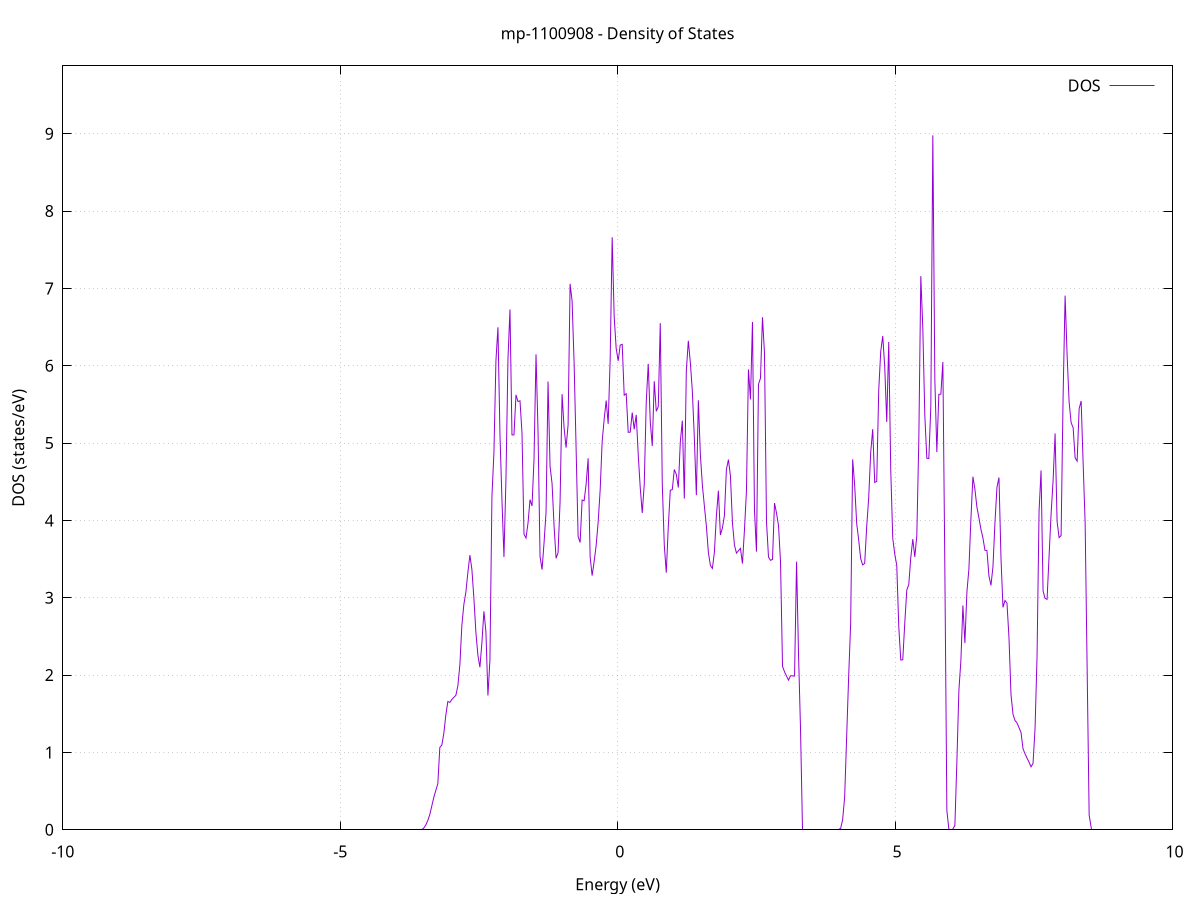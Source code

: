set title 'mp-1100908 - Density of States'
set xlabel 'Energy (eV)'
set ylabel 'DOS (states/eV)'
set grid
set xrange [-10:10]
set yrange [0:9.878]
set xzeroaxis lt -1
set terminal png size 800,600
set output 'mp-1100908_dos_gnuplot.png'
plot '-' using 1:2 with lines title 'DOS'
-39.866200 0.000000
-39.830100 0.000000
-39.793900 0.000000
-39.757800 0.000000
-39.721700 0.000000
-39.685600 0.000000
-39.649500 0.000000
-39.613300 0.000000
-39.577200 0.000000
-39.541100 0.000000
-39.505000 0.000000
-39.468900 0.000000
-39.432700 0.000000
-39.396600 0.000000
-39.360500 0.000000
-39.324400 0.000000
-39.288300 0.000000
-39.252100 0.000000
-39.216000 0.000000
-39.179900 0.000000
-39.143800 0.000000
-39.107700 0.000000
-39.071500 0.000000
-39.035400 0.000000
-38.999300 0.000000
-38.963200 0.000000
-38.927100 0.000000
-38.890900 0.000000
-38.854800 0.000000
-38.818700 0.000000
-38.782600 0.000000
-38.746500 0.000000
-38.710300 0.000000
-38.674200 0.000000
-38.638100 0.000000
-38.602000 0.000000
-38.565900 0.000000
-38.529800 0.000000
-38.493600 0.000000
-38.457500 0.000000
-38.421400 0.000000
-38.385300 0.000000
-38.349200 0.000000
-38.313000 0.000000
-38.276900 0.000000
-38.240800 0.000000
-38.204700 0.000000
-38.168600 0.000000
-38.132400 0.000000
-38.096300 0.000000
-38.060200 0.000000
-38.024100 0.000000
-37.988000 0.000000
-37.951800 0.000000
-37.915700 0.000000
-37.879600 0.000000
-37.843500 0.000000
-37.807400 0.000000
-37.771200 0.000000
-37.735100 0.000000
-37.699000 0.000000
-37.662900 0.000000
-37.626800 0.000000
-37.590600 0.000000
-37.554500 0.000000
-37.518400 0.000000
-37.482300 0.000000
-37.446200 0.000000
-37.410000 0.000000
-37.373900 0.000000
-37.337800 0.000000
-37.301700 0.000000
-37.265600 0.000000
-37.229400 0.000000
-37.193300 0.000000
-37.157200 0.000000
-37.121100 0.000000
-37.085000 0.000000
-37.048800 0.000000
-37.012700 0.000000
-36.976600 0.000000
-36.940500 0.000000
-36.904400 0.000000
-36.868200 0.000000
-36.832100 0.000000
-36.796000 0.000000
-36.759900 0.000000
-36.723800 0.000000
-36.687700 0.000000
-36.651500 0.000000
-36.615400 0.000000
-36.579300 244.503200
-36.543200 0.000000
-36.507100 0.000000
-36.470900 0.000000
-36.434800 0.000000
-36.398700 0.000000
-36.362600 20.630500
-36.326500 0.000000
-36.290300 0.000000
-36.254200 7.839400
-36.218100 7.839700
-36.182000 0.000000
-36.145900 24.800200
-36.109700 54.561100
-36.073600 40.690400
-36.037500 0.000000
-36.001400 0.000000
-35.965300 0.000000
-35.929100 0.000000
-35.893000 0.000000
-35.856900 0.000000
-35.820800 0.000000
-35.784700 0.000000
-35.748500 0.000000
-35.712400 0.000000
-35.676300 0.000000
-35.640200 0.000000
-35.604100 0.000000
-35.567900 0.000000
-35.531800 0.000000
-35.495700 0.000000
-35.459600 0.000000
-35.423500 0.000000
-35.387300 0.000000
-35.351200 0.000000
-35.315100 0.000000
-35.279000 0.000000
-35.242900 0.000000
-35.206700 0.000000
-35.170600 0.000000
-35.134500 0.000000
-35.098400 0.000000
-35.062300 0.000000
-35.026200 0.000000
-34.990000 0.000000
-34.953900 0.000000
-34.917800 0.000000
-34.881700 0.000000
-34.845600 0.000000
-34.809400 0.000000
-34.773300 0.000000
-34.737200 0.000000
-34.701100 0.000000
-34.665000 0.000000
-34.628800 0.000000
-34.592700 0.000000
-34.556600 0.000000
-34.520500 0.000000
-34.484400 0.000000
-34.448200 0.000000
-34.412100 0.000000
-34.376000 0.000000
-34.339900 0.000000
-34.303800 0.000000
-34.267600 0.000000
-34.231500 0.000000
-34.195400 0.000000
-34.159300 0.000000
-34.123200 0.000000
-34.087000 0.000000
-34.050900 0.000000
-34.014800 0.000000
-33.978700 0.000000
-33.942600 0.000000
-33.906400 0.000000
-33.870300 0.000000
-33.834200 0.000000
-33.798100 0.000000
-33.762000 0.000000
-33.725800 0.000000
-33.689700 0.000000
-33.653600 0.000000
-33.617500 0.000000
-33.581400 0.000000
-33.545200 0.000000
-33.509100 0.000000
-33.473000 0.000000
-33.436900 0.000000
-33.400800 0.000000
-33.364700 0.000000
-33.328500 0.000000
-33.292400 0.000000
-33.256300 0.000000
-33.220200 0.000000
-33.184100 0.000000
-33.147900 0.000000
-33.111800 0.000000
-33.075700 0.000000
-33.039600 0.000000
-33.003500 0.000000
-32.967300 0.000000
-32.931200 0.000000
-32.895100 0.000000
-32.859000 0.000000
-32.822900 0.000000
-32.786700 0.000000
-32.750600 0.000000
-32.714500 0.000000
-32.678400 0.000000
-32.642300 0.000000
-32.606100 0.000000
-32.570000 0.000000
-32.533900 0.000000
-32.497800 0.000000
-32.461700 0.000000
-32.425500 0.000000
-32.389400 0.000000
-32.353300 0.000000
-32.317200 0.000000
-32.281100 0.000000
-32.244900 0.000000
-32.208800 0.000000
-32.172700 0.000000
-32.136600 0.000000
-32.100500 0.000000
-32.064300 0.000000
-32.028200 0.000000
-31.992100 0.000000
-31.956000 0.000000
-31.919900 0.000000
-31.883700 0.000000
-31.847600 0.000000
-31.811500 0.000000
-31.775400 0.000000
-31.739300 0.000000
-31.703200 0.000000
-31.667000 0.000000
-31.630900 0.000000
-31.594800 0.000000
-31.558700 0.000000
-31.522600 0.000000
-31.486400 0.000000
-31.450300 0.000000
-31.414200 0.000000
-31.378100 0.000000
-31.342000 0.000000
-31.305800 0.000000
-31.269700 0.000000
-31.233600 0.000000
-31.197500 0.000000
-31.161400 0.000000
-31.125200 0.000000
-31.089100 0.000000
-31.053000 0.000000
-31.016900 0.000000
-30.980800 0.000000
-30.944600 0.000000
-30.908500 0.000000
-30.872400 0.000000
-30.836300 0.000000
-30.800200 0.000000
-30.764000 0.000000
-30.727900 0.000000
-30.691800 0.000000
-30.655700 0.000000
-30.619600 0.000000
-30.583400 0.000000
-30.547300 0.000000
-30.511200 0.000000
-30.475100 0.000000
-30.439000 0.000000
-30.402800 0.000000
-30.366700 0.000000
-30.330600 0.000000
-30.294500 0.000000
-30.258400 0.000000
-30.222200 0.000000
-30.186100 0.000000
-30.150000 0.000000
-30.113900 0.000000
-30.077800 0.000000
-30.041700 0.000000
-30.005500 0.000000
-29.969400 0.000000
-29.933300 0.000000
-29.897200 0.000000
-29.861100 0.000000
-29.824900 0.000000
-29.788800 0.000000
-29.752700 0.000000
-29.716600 0.000000
-29.680500 0.000000
-29.644300 0.000000
-29.608200 0.000000
-29.572100 0.000000
-29.536000 0.000000
-29.499900 0.000000
-29.463700 0.000000
-29.427600 0.000000
-29.391500 0.000000
-29.355400 0.000000
-29.319300 0.000000
-29.283100 0.000000
-29.247000 0.000000
-29.210900 0.000000
-29.174800 0.000000
-29.138700 0.000000
-29.102500 0.000000
-29.066400 0.000000
-29.030300 0.000000
-28.994200 0.000000
-28.958100 0.000000
-28.921900 0.000000
-28.885800 0.000000
-28.849700 0.000000
-28.813600 0.000000
-28.777500 0.000000
-28.741300 0.000000
-28.705200 0.000000
-28.669100 0.000000
-28.633000 0.000000
-28.596900 0.000000
-28.560700 0.000000
-28.524600 0.000000
-28.488500 0.000000
-28.452400 0.000000
-28.416300 0.000000
-28.380200 0.000000
-28.344000 0.000000
-28.307900 0.000000
-28.271800 0.000000
-28.235700 0.000000
-28.199600 0.000000
-28.163400 0.000000
-28.127300 0.000000
-28.091200 0.000000
-28.055100 0.000000
-28.019000 0.000000
-27.982800 0.000000
-27.946700 0.000000
-27.910600 0.000000
-27.874500 0.000000
-27.838400 0.000000
-27.802200 0.000000
-27.766100 0.000000
-27.730000 0.000000
-27.693900 0.000000
-27.657800 0.000000
-27.621600 0.000000
-27.585500 0.000000
-27.549400 0.000000
-27.513300 0.000000
-27.477200 0.000000
-27.441000 0.000000
-27.404900 0.000000
-27.368800 0.000000
-27.332700 0.000000
-27.296600 0.000000
-27.260400 0.000000
-27.224300 0.000000
-27.188200 0.000000
-27.152100 0.000000
-27.116000 0.000000
-27.079800 0.000000
-27.043700 0.000000
-27.007600 0.000000
-26.971500 0.000000
-26.935400 0.000000
-26.899200 0.000000
-26.863100 0.000000
-26.827000 0.000000
-26.790900 0.000000
-26.754800 0.000000
-26.718700 0.000000
-26.682500 0.000000
-26.646400 0.000000
-26.610300 0.000000
-26.574200 0.000000
-26.538100 0.000000
-26.501900 0.000000
-26.465800 0.000000
-26.429700 0.000000
-26.393600 0.000000
-26.357500 0.000000
-26.321300 0.000000
-26.285200 0.000000
-26.249100 0.000000
-26.213000 0.000000
-26.176900 0.000000
-26.140700 0.000000
-26.104600 0.000000
-26.068500 0.000000
-26.032400 0.000000
-25.996300 0.000000
-25.960100 0.000000
-25.924000 0.000000
-25.887900 0.000000
-25.851800 0.000000
-25.815700 0.000000
-25.779500 0.000000
-25.743400 0.000000
-25.707300 0.000000
-25.671200 0.000000
-25.635100 0.000000
-25.598900 0.000000
-25.562800 0.000000
-25.526700 0.000000
-25.490600 0.000000
-25.454500 0.000000
-25.418300 0.000000
-25.382200 0.000000
-25.346100 0.000000
-25.310000 0.000000
-25.273900 0.000000
-25.237700 0.000000
-25.201600 0.000000
-25.165500 0.000000
-25.129400 0.000000
-25.093300 0.000000
-25.057200 0.000000
-25.021000 0.000000
-24.984900 0.000000
-24.948800 0.000000
-24.912700 0.000000
-24.876600 0.000000
-24.840400 0.000000
-24.804300 0.000000
-24.768200 0.000000
-24.732100 0.000000
-24.696000 0.000000
-24.659800 0.000000
-24.623700 0.000000
-24.587600 0.000000
-24.551500 0.000000
-24.515400 0.000000
-24.479200 0.000000
-24.443100 0.000000
-24.407000 0.000000
-24.370900 0.000000
-24.334800 0.000000
-24.298600 0.000000
-24.262500 0.000000
-24.226400 0.000000
-24.190300 0.000000
-24.154200 0.000000
-24.118000 0.000000
-24.081900 0.000000
-24.045800 0.000000
-24.009700 0.000000
-23.973600 0.000000
-23.937400 0.000000
-23.901300 0.000000
-23.865200 0.000000
-23.829100 0.000000
-23.793000 0.000000
-23.756800 0.000000
-23.720700 0.000000
-23.684600 0.000000
-23.648500 0.000000
-23.612400 0.000000
-23.576200 0.000000
-23.540100 0.000000
-23.504000 0.000000
-23.467900 0.000000
-23.431800 0.000000
-23.395700 0.000000
-23.359500 0.000000
-23.323400 0.000000
-23.287300 0.000000
-23.251200 0.000000
-23.215100 0.000000
-23.178900 0.000000
-23.142800 0.000000
-23.106700 0.000000
-23.070600 0.000000
-23.034500 0.000000
-22.998300 0.000000
-22.962200 0.000000
-22.926100 0.000000
-22.890000 0.000000
-22.853900 0.000000
-22.817700 0.000000
-22.781600 0.000000
-22.745500 0.000000
-22.709400 0.000000
-22.673300 0.000000
-22.637100 0.000000
-22.601000 0.000000
-22.564900 0.000000
-22.528800 0.000000
-22.492700 0.000000
-22.456500 0.000000
-22.420400 0.000000
-22.384300 0.000000
-22.348200 0.000000
-22.312100 0.000000
-22.275900 0.000000
-22.239800 0.000000
-22.203700 0.000000
-22.167600 0.000000
-22.131500 0.000000
-22.095300 0.000000
-22.059200 0.000000
-22.023100 0.000000
-21.987000 0.000000
-21.950900 0.000000
-21.914700 0.000000
-21.878600 0.000000
-21.842500 0.000000
-21.806400 0.000000
-21.770300 0.000000
-21.734200 0.000000
-21.698000 0.000000
-21.661900 0.000000
-21.625800 0.000000
-21.589700 0.000000
-21.553600 0.000000
-21.517400 0.000000
-21.481300 0.000000
-21.445200 0.000000
-21.409100 0.000000
-21.373000 0.000000
-21.336800 0.000000
-21.300700 0.000000
-21.264600 0.000000
-21.228500 0.000000
-21.192400 0.000000
-21.156200 0.000000
-21.120100 0.000000
-21.084000 0.000000
-21.047900 0.000000
-21.011800 0.000000
-20.975600 0.000000
-20.939500 0.000000
-20.903400 0.000000
-20.867300 0.000000
-20.831200 0.000000
-20.795000 0.000000
-20.758900 0.000000
-20.722800 0.000000
-20.686700 0.000000
-20.650600 0.000000
-20.614400 0.000000
-20.578300 0.000000
-20.542200 0.000000
-20.506100 0.000000
-20.470000 0.000000
-20.433800 0.000000
-20.397700 0.000000
-20.361600 0.000000
-20.325500 0.000000
-20.289400 0.000000
-20.253200 0.000000
-20.217100 0.000000
-20.181000 0.000000
-20.144900 0.000000
-20.108800 0.000000
-20.072600 0.000000
-20.036500 0.000000
-20.000400 0.000000
-19.964300 0.000000
-19.928200 0.000000
-19.892100 0.000000
-19.855900 0.000000
-19.819800 0.000000
-19.783700 0.000000
-19.747600 0.000000
-19.711500 0.000000
-19.675300 0.000000
-19.639200 0.000000
-19.603100 0.000000
-19.567000 0.000000
-19.530900 0.000000
-19.494700 0.000000
-19.458600 0.000000
-19.422500 0.000000
-19.386400 0.000000
-19.350300 0.000000
-19.314100 0.000000
-19.278000 0.000000
-19.241900 0.000000
-19.205800 0.000000
-19.169700 0.000000
-19.133500 0.000000
-19.097400 0.000000
-19.061300 0.000000
-19.025200 0.000000
-18.989100 0.000000
-18.952900 0.000000
-18.916800 0.000000
-18.880700 0.000000
-18.844600 0.000000
-18.808500 0.000000
-18.772300 0.000000
-18.736200 0.000000
-18.700100 0.000000
-18.664000 0.000000
-18.627900 0.000000
-18.591700 0.000000
-18.555600 0.000000
-18.519500 0.000000
-18.483400 0.000000
-18.447300 0.000000
-18.411100 0.000000
-18.375000 0.000000
-18.338900 0.000000
-18.302800 0.000000
-18.266700 0.000000
-18.230600 0.000000
-18.194400 0.000000
-18.158300 0.000000
-18.122200 0.000000
-18.086100 0.000000
-18.050000 0.000000
-18.013800 0.000000
-17.977700 0.000000
-17.941600 0.000000
-17.905500 0.000000
-17.869400 0.000000
-17.833200 0.000000
-17.797100 0.000000
-17.761000 0.000000
-17.724900 0.000000
-17.688800 0.000000
-17.652600 0.000000
-17.616500 0.000000
-17.580400 0.000000
-17.544300 0.000000
-17.508200 0.000000
-17.472000 0.000000
-17.435900 0.000000
-17.399800 0.000000
-17.363700 0.000000
-17.327600 0.000000
-17.291400 0.000000
-17.255300 0.000000
-17.219200 0.000000
-17.183100 0.000000
-17.147000 0.000000
-17.110800 0.000000
-17.074700 0.000000
-17.038600 0.000000
-17.002500 0.000000
-16.966400 0.000000
-16.930200 0.000000
-16.894100 0.000000
-16.858000 0.000000
-16.821900 0.000000
-16.785800 0.000000
-16.749600 0.000000
-16.713500 0.000000
-16.677400 0.000000
-16.641300 0.000000
-16.605200 0.000000
-16.569100 0.000000
-16.532900 0.000000
-16.496800 0.000000
-16.460700 0.000000
-16.424600 0.000000
-16.388500 0.000000
-16.352300 0.000000
-16.316200 0.000000
-16.280100 0.000000
-16.244000 0.000000
-16.207900 0.000000
-16.171700 0.000000
-16.135600 0.000000
-16.099500 0.000000
-16.063400 0.000000
-16.027300 0.000000
-15.991100 0.000000
-15.955000 0.000000
-15.918900 0.000000
-15.882800 0.000000
-15.846700 0.000000
-15.810500 0.000000
-15.774400 0.000000
-15.738300 0.000000
-15.702200 0.000000
-15.666100 0.000000
-15.629900 0.000000
-15.593800 0.000000
-15.557700 0.000000
-15.521600 0.000000
-15.485500 0.018200
-15.449300 0.108600
-15.413200 0.274300
-15.377100 0.462700
-15.341000 0.527200
-15.304900 0.547600
-15.268700 0.620400
-15.232600 0.709500
-15.196500 0.803700
-15.160400 0.903100
-15.124300 0.999400
-15.088100 1.082500
-15.052000 1.218000
-15.015900 1.424500
-14.979800 1.642300
-14.943700 1.746800
-14.907600 1.809900
-14.871400 1.870800
-14.835300 1.952200
-14.799200 2.113600
-14.763100 2.069200
-14.727000 1.686200
-14.690800 2.683500
-14.654700 3.204800
-14.618600 3.500600
-14.582500 3.384600
-14.546400 3.080600
-14.510200 3.649900
-14.474100 2.222300
-14.438000 1.886100
-14.401900 2.193600
-14.365800 3.673500
-14.329600 4.823100
-14.293500 4.808200
-14.257400 5.486300
-14.221300 6.434400
-14.185200 7.033500
-14.149000 5.821600
-14.112900 7.865800
-14.076800 6.033000
-14.040700 3.161100
-14.004600 3.251500
-13.968400 10.696200
-13.932300 16.615600
-13.896200 18.512700
-13.860100 29.198400
-13.824000 21.622800
-13.787800 10.988600
-13.751700 4.182400
-13.715600 1.714300
-13.679500 0.023700
-13.643400 0.000000
-13.607200 0.000000
-13.571100 0.000000
-13.535000 0.000000
-13.498900 0.000000
-13.462800 0.000000
-13.426600 0.000000
-13.390500 0.000000
-13.354400 0.000000
-13.318300 0.000000
-13.282200 0.000000
-13.246100 0.000000
-13.209900 0.000000
-13.173800 0.000000
-13.137700 0.000000
-13.101600 0.000000
-13.065500 0.000000
-13.029300 0.000000
-12.993200 0.000000
-12.957100 0.000000
-12.921000 0.000000
-12.884900 0.000000
-12.848700 0.000000
-12.812600 0.000000
-12.776500 0.000000
-12.740400 0.000000
-12.704300 0.000000
-12.668100 0.000000
-12.632000 0.000000
-12.595900 0.000000
-12.559800 0.000000
-12.523700 0.000000
-12.487500 0.000000
-12.451400 0.000000
-12.415300 0.000000
-12.379200 0.000000
-12.343100 0.000000
-12.306900 0.000000
-12.270800 0.000000
-12.234700 0.000000
-12.198600 0.000000
-12.162500 0.000000
-12.126300 0.000000
-12.090200 0.000000
-12.054100 0.000000
-12.018000 0.000000
-11.981900 0.000000
-11.945700 0.000000
-11.909600 0.000000
-11.873500 0.000000
-11.837400 0.000000
-11.801300 0.000000
-11.765100 0.000000
-11.729000 0.000000
-11.692900 0.000000
-11.656800 0.000000
-11.620700 0.000000
-11.584600 0.000000
-11.548400 0.000000
-11.512300 0.000000
-11.476200 0.000000
-11.440100 0.000000
-11.404000 0.000000
-11.367800 0.000000
-11.331700 0.000000
-11.295600 0.000000
-11.259500 0.000000
-11.223400 0.000000
-11.187200 0.000000
-11.151100 0.000000
-11.115000 0.000000
-11.078900 0.000000
-11.042800 0.000000
-11.006600 0.000000
-10.970500 0.000000
-10.934400 0.000000
-10.898300 0.000000
-10.862200 0.000000
-10.826000 0.000000
-10.789900 0.000000
-10.753800 0.000000
-10.717700 0.000000
-10.681600 0.000000
-10.645400 0.000000
-10.609300 0.000000
-10.573200 0.000000
-10.537100 0.000000
-10.501000 0.000000
-10.464800 0.000000
-10.428700 0.000000
-10.392600 0.000000
-10.356500 0.000000
-10.320400 0.000000
-10.284200 0.000000
-10.248100 0.000000
-10.212000 0.000000
-10.175900 0.000000
-10.139800 0.000000
-10.103600 0.000000
-10.067500 0.000000
-10.031400 0.000000
-9.995300 0.000000
-9.959200 0.000000
-9.923100 0.000000
-9.886900 0.000000
-9.850800 0.000000
-9.814700 0.000000
-9.778600 0.000000
-9.742500 0.000000
-9.706300 0.000000
-9.670200 0.000000
-9.634100 0.000000
-9.598000 0.000000
-9.561900 0.000000
-9.525700 0.000000
-9.489600 0.000000
-9.453500 0.000000
-9.417400 0.000000
-9.381300 0.000000
-9.345100 0.000000
-9.309000 0.000000
-9.272900 0.000000
-9.236800 0.000000
-9.200700 0.000000
-9.164500 0.000000
-9.128400 0.000000
-9.092300 0.000000
-9.056200 0.000000
-9.020100 0.000000
-8.983900 0.000000
-8.947800 0.000000
-8.911700 0.000000
-8.875600 0.000000
-8.839500 0.000000
-8.803300 0.000000
-8.767200 0.000000
-8.731100 0.000000
-8.695000 0.000000
-8.658900 0.000000
-8.622700 0.000000
-8.586600 0.000000
-8.550500 0.000000
-8.514400 0.000000
-8.478300 0.000000
-8.442100 0.000000
-8.406000 0.000000
-8.369900 0.000000
-8.333800 0.000000
-8.297700 0.000000
-8.261600 0.000000
-8.225400 0.000000
-8.189300 0.000000
-8.153200 0.000000
-8.117100 0.000000
-8.081000 0.000000
-8.044800 0.000000
-8.008700 0.000000
-7.972600 0.000000
-7.936500 0.000000
-7.900400 0.000000
-7.864200 0.000000
-7.828100 0.000000
-7.792000 0.000000
-7.755900 0.000000
-7.719800 0.000000
-7.683600 0.000000
-7.647500 0.000000
-7.611400 0.000000
-7.575300 0.000000
-7.539200 0.000000
-7.503000 0.000000
-7.466900 0.000000
-7.430800 0.000000
-7.394700 0.000000
-7.358600 0.000000
-7.322400 0.000000
-7.286300 0.000000
-7.250200 0.000000
-7.214100 0.000000
-7.178000 0.000000
-7.141800 0.000000
-7.105700 0.000000
-7.069600 0.000000
-7.033500 0.000000
-6.997400 0.000000
-6.961200 0.000000
-6.925100 0.000000
-6.889000 0.000000
-6.852900 0.000000
-6.816800 0.000000
-6.780600 0.000000
-6.744500 0.000000
-6.708400 0.000000
-6.672300 0.000000
-6.636200 0.000000
-6.600100 0.000000
-6.563900 0.000000
-6.527800 0.000000
-6.491700 0.000000
-6.455600 0.000000
-6.419500 0.000000
-6.383300 0.000000
-6.347200 0.000000
-6.311100 0.000000
-6.275000 0.000000
-6.238900 0.000000
-6.202700 0.000000
-6.166600 0.000000
-6.130500 0.000000
-6.094400 0.000000
-6.058300 0.000000
-6.022100 0.000000
-5.986000 0.000000
-5.949900 0.000000
-5.913800 0.000000
-5.877700 0.000000
-5.841500 0.000000
-5.805400 0.000000
-5.769300 0.000000
-5.733200 0.000000
-5.697100 0.000000
-5.660900 0.000000
-5.624800 0.000000
-5.588700 0.000000
-5.552600 0.000000
-5.516500 0.000000
-5.480300 0.000000
-5.444200 0.000000
-5.408100 0.000000
-5.372000 0.000000
-5.335900 0.000000
-5.299700 0.000000
-5.263600 0.000000
-5.227500 0.000000
-5.191400 0.000000
-5.155300 0.000000
-5.119100 0.000000
-5.083000 0.000000
-5.046900 0.000000
-5.010800 0.000000
-4.974700 0.000000
-4.938600 0.000000
-4.902400 0.000000
-4.866300 0.000000
-4.830200 0.000000
-4.794100 0.000000
-4.758000 0.000000
-4.721800 0.000000
-4.685700 0.000000
-4.649600 0.000000
-4.613500 0.000000
-4.577400 0.000000
-4.541200 0.000000
-4.505100 0.000000
-4.469000 0.000000
-4.432900 0.000000
-4.396800 0.000000
-4.360600 0.000000
-4.324500 0.000000
-4.288400 0.000000
-4.252300 0.000000
-4.216200 0.000000
-4.180000 0.000000
-4.143900 0.000000
-4.107800 0.000000
-4.071700 0.000000
-4.035600 0.000000
-3.999400 0.000000
-3.963300 0.000000
-3.927200 0.000000
-3.891100 0.000000
-3.855000 0.000000
-3.818800 0.000000
-3.782700 0.000000
-3.746600 0.000000
-3.710500 0.000000
-3.674400 0.000000
-3.638200 0.000000
-3.602100 0.000000
-3.566000 0.000000
-3.529900 0.002700
-3.493800 0.022600
-3.457600 0.061800
-3.421500 0.120100
-3.385400 0.197800
-3.349300 0.308100
-3.313200 0.419100
-3.277000 0.508800
-3.240900 0.595800
-3.204800 1.065900
-3.168700 1.094100
-3.132600 1.247700
-3.096500 1.482800
-3.060300 1.658700
-3.024200 1.647600
-2.988100 1.684900
-2.952000 1.712700
-2.915900 1.738200
-2.879700 1.861100
-2.843600 2.131400
-2.807500 2.645000
-2.771400 2.915600
-2.735300 3.073600
-2.699100 3.327800
-2.663000 3.551700
-2.626900 3.367500
-2.590800 2.993400
-2.554700 2.550900
-2.518500 2.255700
-2.482400 2.101900
-2.446300 2.419800
-2.410200 2.824900
-2.374100 2.563800
-2.337900 1.736500
-2.301800 2.192000
-2.265700 4.308100
-2.229600 4.880700
-2.193500 6.065400
-2.157300 6.497400
-2.121200 5.118100
-2.085100 4.263900
-2.049000 3.526500
-2.012900 4.535000
-1.976700 6.086600
-1.940600 6.727700
-1.904500 5.106600
-1.868400 5.106400
-1.832300 5.623500
-1.796100 5.537700
-1.760000 5.546500
-1.723900 5.132400
-1.687800 3.821300
-1.651700 3.772600
-1.615500 3.964300
-1.579400 4.268600
-1.543300 4.187100
-1.507200 4.791800
-1.471100 6.147500
-1.435000 5.160100
-1.398800 3.536900
-1.362700 3.364200
-1.326600 3.708600
-1.290500 4.105200
-1.254400 5.796500
-1.218200 4.700400
-1.182100 4.477600
-1.146000 3.931000
-1.109900 3.510500
-1.073800 3.582300
-1.037600 4.242100
-1.001500 5.632700
-0.965400 5.200400
-0.929300 4.941600
-0.893200 5.234600
-0.857000 7.059400
-0.820900 6.837600
-0.784800 6.041000
-0.748700 4.932100
-0.712600 3.792200
-0.676400 3.714900
-0.640300 4.263900
-0.604200 4.254800
-0.568100 4.467800
-0.532000 4.803400
-0.495800 3.527100
-0.459700 3.286400
-0.423600 3.469300
-0.387500 3.676200
-0.351400 3.976500
-0.315200 4.392000
-0.279100 5.019600
-0.243000 5.308500
-0.206900 5.550400
-0.170800 5.248900
-0.134600 6.087700
-0.098500 7.661700
-0.062400 6.634100
-0.026300 6.222400
0.009800 6.064100
0.046000 6.267600
0.082100 6.277000
0.118200 5.620100
0.154300 5.639100
0.190400 5.139800
0.226500 5.141400
0.262700 5.394300
0.298800 5.179300
0.334900 5.365700
0.371000 4.850300
0.407100 4.424800
0.443300 4.096000
0.479400 4.463800
0.515500 5.531700
0.551600 6.024700
0.587700 5.277400
0.623900 4.962600
0.660000 5.800400
0.696100 5.411200
0.732200 5.472600
0.768300 6.551100
0.804500 4.469800
0.840600 3.678800
0.876700 3.324900
0.912800 3.916700
0.948900 4.390100
0.985100 4.398700
1.021200 4.659000
1.057300 4.595200
1.093400 4.425500
1.129500 5.015500
1.165700 5.290500
1.201800 4.282500
1.237900 5.937200
1.274000 6.323000
1.310100 6.041800
1.346300 5.671000
1.382400 5.066100
1.418500 4.326300
1.454600 5.553600
1.490700 4.853500
1.526900 4.458700
1.563000 4.188000
1.599100 3.929400
1.635200 3.585300
1.671300 3.419100
1.707500 3.379600
1.743600 3.588900
1.779700 4.060000
1.815800 4.384400
1.851900 3.811700
1.888000 3.902300
1.924200 4.063000
1.960300 4.660400
1.996400 4.786500
2.032500 4.579600
2.068600 3.973800
2.104800 3.684400
2.140900 3.577400
2.177000 3.608400
2.213100 3.639500
2.249200 3.442700
2.285400 3.875800
2.321500 4.382200
2.357600 5.952800
2.393700 5.564800
2.429800 6.566500
2.466000 4.128600
2.502100 3.596900
2.538200 5.760300
2.574300 5.839600
2.610400 6.627400
2.646600 6.161600
2.682700 3.984700
2.718800 3.526900
2.754900 3.484100
2.791000 3.496000
2.827200 4.225300
2.863300 4.094500
2.899400 3.932900
2.935500 3.464400
2.971600 2.113500
3.007800 2.042600
3.043900 1.986400
3.080000 1.935300
3.116100 1.992300
3.152200 1.990100
3.188400 1.987700
3.224500 3.466400
3.260600 2.253000
3.296700 1.281400
3.332800 0.000000
3.369000 0.000000
3.405100 0.000000
3.441200 0.000000
3.477300 0.000000
3.513400 0.000000
3.549500 0.000000
3.585700 0.000000
3.621800 0.000000
3.657900 0.000000
3.694000 0.000000
3.730100 0.000000
3.766300 0.000000
3.802400 0.000000
3.838500 0.000000
3.874600 0.000000
3.910700 0.000000
3.946900 0.000000
3.983000 0.000000
4.019100 0.018400
4.055200 0.131600
4.091300 0.421000
4.127500 1.204900
4.163600 1.982200
4.199700 2.669100
4.235800 4.789700
4.271900 4.453000
4.308100 3.960500
4.344200 3.749700
4.380300 3.506200
4.416400 3.424800
4.452500 3.445200
4.488700 3.921200
4.524800 4.292400
4.560900 4.880700
4.597000 5.180500
4.633100 4.491100
4.669300 4.505500
4.705400 5.684300
4.741500 6.185100
4.777600 6.385600
4.813700 5.986400
4.849900 5.274000
4.886000 6.308300
4.922100 4.647800
4.958200 3.770100
4.994300 3.566000
5.030500 3.419300
5.066600 2.628200
5.102700 2.194800
5.138800 2.199200
5.174900 2.672800
5.211000 3.098100
5.247200 3.173000
5.283300 3.519400
5.319400 3.758400
5.355500 3.528100
5.391600 3.799900
5.427800 5.033000
5.463900 7.159100
5.500000 6.485200
5.536100 5.356400
5.572200 4.804100
5.608400 4.800500
5.644500 5.475200
5.680600 8.979900
5.716700 5.818400
5.752800 4.883800
5.789000 5.630100
5.825100 5.632200
5.861200 6.047500
5.897300 3.367100
5.933400 0.250800
5.969600 0.007000
6.005700 0.000000
6.041800 0.000000
6.077900 0.055000
6.114000 0.882200
6.150200 1.803500
6.186300 2.190400
6.222400 2.900400
6.258500 2.413600
6.294600 3.074600
6.330800 3.372700
6.366900 4.019200
6.403000 4.566100
6.439100 4.402000
6.475200 4.171100
6.511400 4.033100
6.547500 3.886200
6.583600 3.773800
6.619700 3.614800
6.655800 3.609800
6.692000 3.283100
6.728100 3.160000
6.764200 3.400800
6.800300 3.974600
6.836400 4.429900
6.872500 4.554800
6.908700 3.516100
6.944800 2.875600
6.980900 2.964700
7.017000 2.930200
7.053100 2.483800
7.089300 1.747300
7.125400 1.494000
7.161500 1.412400
7.197600 1.382300
7.233700 1.321200
7.269900 1.257500
7.306000 1.047600
7.342100 0.982700
7.378200 0.926800
7.414300 0.874900
7.450500 0.813800
7.486600 0.860200
7.522700 1.308800
7.558800 2.246100
7.594900 4.116600
7.631100 4.646800
7.667200 3.089200
7.703300 2.991900
7.739400 2.980100
7.775500 3.540900
7.811700 4.081700
7.847800 4.513300
7.883900 5.125400
7.920000 3.987300
7.956100 3.778100
7.992300 3.804800
8.028400 5.608100
8.064500 6.907100
8.100600 6.137600
8.136700 5.532300
8.172900 5.263300
8.209000 5.200400
8.245100 4.809000
8.281200 4.767100
8.317300 5.444800
8.353500 5.544800
8.389600 4.735800
8.425700 3.961800
8.461800 2.069400
8.497900 0.190800
8.534000 0.000000
8.570200 0.000000
8.606300 0.000000
8.642400 0.000000
8.678500 0.000000
8.714600 0.000000
8.750800 0.000000
8.786900 0.000000
8.823000 0.000000
8.859100 0.000000
8.895200 0.000000
8.931400 0.000000
8.967500 0.000000
9.003600 0.000000
9.039700 0.000000
9.075800 0.000000
9.112000 0.000000
9.148100 0.000000
9.184200 0.000000
9.220300 0.000000
9.256400 0.000000
9.292600 0.000000
9.328700 0.000000
9.364800 0.000000
9.400900 0.000000
9.437000 0.000000
9.473200 0.000000
9.509300 0.000000
9.545400 0.000000
9.581500 0.000000
9.617600 0.000000
9.653800 0.000000
9.689900 0.000000
9.726000 0.000000
9.762100 0.000000
9.798200 0.000000
9.834400 0.000000
9.870500 0.000000
9.906600 0.000000
9.942700 0.000000
9.978800 0.000000
10.015000 0.000000
10.051100 0.000000
10.087200 0.000000
10.123300 0.000000
10.159400 0.000000
10.195500 0.000000
10.231700 0.000000
10.267800 0.000000
10.303900 0.000000
10.340000 0.000000
10.376100 0.000000
10.412300 0.000100
10.448400 0.001300
10.484500 0.003700
10.520600 0.007500
10.556700 0.012500
10.592900 0.018800
10.629000 0.026400
10.665100 0.035300
10.701200 0.045500
10.737300 0.056900
10.773500 0.069700
10.809600 0.083500
10.845700 0.097900
10.881800 0.109200
10.917900 0.118000
10.954100 0.124800
10.990200 0.130900
11.026300 0.136300
11.062400 0.141200
11.098500 0.145300
11.134700 0.148900
11.170800 0.151800
11.206900 0.154300
11.243000 0.158600
11.279100 0.164300
11.315300 0.170900
11.351400 0.177600
11.387500 0.184400
11.423600 0.191300
11.459700 0.198300
11.495900 0.205400
11.532000 0.212700
11.568100 0.220000
11.604200 0.227400
11.640300 0.235000
11.676500 0.242700
11.712600 0.250500
11.748700 0.258200
11.784800 0.266000
11.820900 0.273800
11.857000 0.281900
11.893200 0.290100
11.929300 0.298400
11.965400 0.306900
12.001500 0.319600
12.037600 0.336800
12.073800 0.352900
12.109900 0.371200
12.146000 0.389100
12.182100 0.407600
12.218200 0.424600
12.254400 0.440000
12.290500 0.449200
12.326600 0.457200
12.362700 0.464400
12.398800 0.470800
12.435000 0.475000
12.471100 0.477400
12.507200 0.479100
12.543300 0.480200
12.579400 0.480600
12.615600 0.480400
12.651700 0.479500
12.687800 0.478000
12.723900 0.475800
12.760000 0.476500
12.796200 0.485200
12.832300 0.490900
12.868400 0.494700
12.904500 0.496500
12.940600 0.496500
12.976800 0.490000
13.012900 0.475500
13.049000 0.461400
13.085100 0.528900
13.121200 0.546500
13.157400 0.577400
13.193500 0.622700
13.229600 0.682500
13.265700 0.723100
13.301800 0.784200
13.338000 0.864900
13.374100 0.876000
13.410200 0.872600
13.446300 0.859600
13.482400 0.849600
13.518600 0.864700
13.554700 0.878600
13.590800 0.897900
13.626900 0.921900
13.663000 0.947700
13.699100 0.979900
13.735300 1.046800
13.771400 1.148100
13.807500 1.273900
13.843600 1.422000
13.879700 1.533300
13.915900 1.432400
13.952000 1.430200
13.988100 1.441000
14.024200 1.460300
14.060300 1.450300
14.096500 1.428100
14.132600 1.410800
14.168700 1.358700
14.204800 1.265600
14.240900 1.154200
14.277100 1.087200
14.313200 1.094400
14.349300 1.208100
14.385400 1.457900
14.421500 1.775400
14.457700 1.921500
14.493800 2.450000
14.529900 2.796300
14.566000 2.712000
14.602100 2.604200
14.638300 2.154300
14.674400 1.783300
14.710500 1.597000
14.746600 1.841100
14.782700 1.930800
14.818900 2.053800
14.855000 2.248800
14.891100 2.281500
14.927200 2.150200
14.963300 1.984800
14.999500 1.668700
15.035600 1.423400
15.071700 1.298800
15.107800 1.233200
15.143900 1.178300
15.180100 1.194900
15.216200 1.246900
15.252300 1.502000
15.288400 1.451700
15.324500 1.380100
15.360600 1.411400
15.396800 1.475800
15.432900 1.512900
15.469000 1.544100
15.505100 1.570800
15.541200 1.668300
15.577400 1.664700
15.613500 1.634500
15.649600 1.670600
15.685700 1.754100
15.721800 1.794400
15.758000 1.792200
15.794100 1.790900
15.830200 1.803800
15.866300 1.753300
15.902400 1.677200
15.938600 1.629200
15.974700 1.589300
16.010800 1.549800
16.046900 1.519800
16.083000 1.503500
16.119200 1.587400
16.155300 1.669600
16.191400 1.474400
16.227500 1.454000
16.263600 1.422200
16.299800 1.402900
16.335900 1.418700
16.372000 1.479100
16.408100 1.532600
16.444200 1.544800
16.480400 1.562700
16.516500 1.607500
16.552600 1.781600
16.588700 1.875600
16.624800 1.903500
16.661000 1.910300
16.697100 1.992300
16.733200 2.053300
16.769300 2.082900
16.805400 2.087200
16.841600 2.049100
16.877700 2.026700
16.913800 2.050300
16.949900 2.125600
16.986000 2.291700
17.022100 2.410500
17.058300 2.362500
17.094400 2.324200
17.130500 2.173000
17.166600 2.095800
17.202700 2.101700
17.238900 2.077600
17.275000 2.127900
17.311100 2.399100
17.347200 2.655000
17.383300 2.229000
17.419500 1.754700
17.455600 1.496000
17.491700 1.776300
17.527800 1.867800
17.563900 1.769000
17.600100 1.662500
17.636200 2.075200
17.672300 2.029400
17.708400 2.497600
17.744500 3.859800
17.780700 4.821400
17.816800 5.086600
17.852900 4.813900
17.889000 4.307900
17.925100 4.281800
17.961300 4.046400
17.997400 4.330900
18.033500 4.949300
18.069600 3.548600
18.105700 3.736500
18.141900 4.600900
18.178000 4.746600
18.214100 4.730900
18.250200 3.999800
18.286300 2.952900
18.322500 3.055500
18.358600 3.957000
18.394700 2.924800
18.430800 2.686700
18.466900 2.631300
18.503100 2.580700
18.539200 2.464700
18.575300 2.412100
18.611400 2.387900
18.647500 2.150400
18.683600 1.942300
18.719800 1.682300
18.755900 1.360100
18.792000 1.210200
18.828100 1.718200
18.864200 2.313700
18.900400 1.745900
18.936500 1.558800
18.972600 2.121700
19.008700 2.543300
19.044800 2.830400
19.081000 3.173500
19.117100 3.355700
19.153200 3.609700
19.189300 3.301000
19.225400 2.910300
19.261600 2.746300
19.297700 2.674300
19.333800 2.707700
19.369900 2.785400
19.406000 3.416700
19.442200 4.182900
19.478300 3.737400
19.514400 2.170200
19.550500 1.176300
19.586600 1.364400
19.622800 3.099100
19.658900 3.427700
19.695000 3.771400
19.731100 3.811600
19.767200 4.656100
19.803400 3.861300
19.839500 3.217000
19.875600 2.950200
19.911700 3.262600
19.947800 3.981900
19.984000 4.261900
20.020100 4.171600
20.056200 3.213400
20.092300 2.402800
20.128400 2.952800
20.164600 3.679000
20.200700 4.312800
20.236800 4.506300
20.272900 4.158700
20.309000 2.997700
20.345100 2.523400
20.381300 2.416500
20.417400 2.666300
20.453500 2.512900
20.489600 2.895000
20.525700 2.905700
20.561900 2.566100
20.598000 2.412800
20.634100 2.232800
20.670200 2.135800
20.706300 2.158400
20.742500 2.308000
20.778600 2.557700
20.814700 2.756900
20.850800 2.883700
20.886900 2.947200
20.923100 3.119900
20.959200 2.869700
20.995300 2.868100
21.031400 2.424300
21.067500 2.141100
21.103700 1.946000
21.139800 1.813000
21.175900 1.821600
21.212000 1.919000
21.248100 1.985100
21.284300 2.099200
21.320400 2.220300
21.356500 2.254100
21.392600 2.129800
21.428700 2.016900
21.464900 1.987200
21.501000 2.027500
21.537100 2.199400
21.573200 2.322100
21.609300 2.347500
21.645500 2.410900
21.681600 2.446600
21.717700 2.493500
21.753800 2.821600
21.789900 2.262400
21.826100 2.192600
21.862200 2.135200
21.898300 2.079200
21.934400 2.061200
21.970500 2.055100
22.006600 2.031600
22.042800 2.133000
22.078900 2.254700
22.115000 2.326700
22.151100 2.354900
22.187200 2.380000
22.223400 2.371100
22.259500 2.489900
22.295600 2.392000
22.331700 2.350900
22.367800 2.166600
22.404000 2.024600
22.440100 1.913000
22.476200 1.791200
22.512300 1.626800
22.548400 1.427800
22.584600 1.195400
22.620700 1.095700
22.656800 1.266100
22.692900 1.348400
22.729000 1.382900
22.765200 1.392000
22.801300 1.388500
22.837400 1.387100
22.873500 1.404700
22.909600 1.435300
22.945800 1.408500
22.981900 1.442000
23.018000 1.320800
23.054100 1.206800
23.090200 1.145900
23.126400 1.107400
23.162500 1.088500
23.198600 1.086700
23.234700 1.261600
23.270800 1.225700
23.307000 1.229100
23.343100 1.249200
23.379200 1.336700
23.415300 1.434700
23.451400 1.488900
23.487600 1.325200
23.523700 1.300200
23.559800 1.324700
23.595900 1.371700
23.632000 1.474800
23.668100 1.688300
23.704300 1.687800
23.740400 1.724800
23.776500 1.756300
23.812600 1.777800
23.848700 1.789800
23.884900 1.801200
23.921000 1.733200
23.957100 1.670000
23.993200 1.639600
24.029300 1.641700
24.065500 1.665400
24.101600 1.711300
24.137700 1.775000
24.173800 1.793200
24.209900 1.754100
24.246100 1.731700
24.282200 1.700300
24.318300 1.746300
24.354400 1.946700
24.390500 1.899500
24.426700 1.767600
24.462800 1.595700
24.498900 1.555500
24.535000 1.600100
24.571100 1.667800
24.607300 1.755700
24.643400 1.811400
24.679500 1.920700
24.715600 2.164100
24.751700 2.286600
24.787900 2.372700
24.824000 2.438400
24.860100 2.567500
24.896200 2.223000
24.932300 2.381200
24.968500 2.246800
25.004600 1.919900
25.040700 1.774600
25.076800 1.797900
25.112900 1.641500
25.149100 1.559800
25.185200 1.542300
25.221300 1.522900
25.257400 1.519400
25.293500 1.531700
25.329600 1.552700
25.365800 1.582900
25.401900 1.658500
25.438000 1.873900
25.474100 2.066600
25.510200 2.096400
25.546400 2.195100
25.582500 2.369400
25.618600 2.732500
25.654700 2.952600
25.690800 2.977400
25.727000 2.820000
25.763100 2.781100
25.799200 2.800300
25.835300 2.683700
25.871400 2.775000
25.907600 2.794800
25.943700 2.837900
25.979800 2.880800
26.015900 2.896700
26.052000 2.803200
26.088200 2.756800
26.124300 2.430200
26.160400 2.062200
26.196500 1.759600
26.232600 1.599200
26.268800 1.497700
26.304900 1.411300
26.341000 1.320400
26.377100 1.253400
26.413200 1.208700
26.449400 1.188700
26.485500 1.234100
26.521600 1.246500
26.557700 1.251200
26.593800 1.248500
26.630000 1.250300
26.666100 1.256900
26.702200 1.267800
26.738300 1.284900
26.774400 1.306100
26.810600 1.329800
26.846700 1.360400
26.882800 1.397400
26.918900 1.438000
26.955000 1.506500
26.991100 1.568600
27.027300 1.608300
27.063400 1.651500
27.099500 1.717700
27.135600 1.683300
27.171700 1.760700
27.207900 1.676700
27.244000 1.549000
27.280100 1.426400
27.316200 1.522600
27.352300 1.637300
27.388500 1.777200
27.424600 1.894700
27.460700 1.986800
27.496800 1.911200
27.532900 1.856800
27.569100 1.945700
27.605200 2.211100
27.641300 2.321500
27.677400 2.282100
27.713500 2.226300
27.749700 2.413800
27.785800 2.830100
27.821900 3.353500
27.858000 2.952700
27.894100 2.793600
27.930300 2.529500
27.966400 2.251500
28.002500 2.026500
28.038600 1.551100
28.074700 1.397100
28.110900 1.246400
28.147000 1.142900
28.183100 1.046500
28.219200 0.949900
28.255300 0.867200
28.291500 0.782800
28.327600 0.648500
28.363700 0.540400
28.399800 0.426800
28.435900 0.317300
28.472100 0.214800
28.508200 0.133900
28.544300 0.078000
28.580400 0.032800
28.616500 0.012500
28.652600 0.003000
28.688800 0.000000
28.724900 0.000000
28.761000 0.000000
28.797100 0.000000
28.833200 0.000000
28.869400 0.000000
28.905500 0.000000
28.941600 0.000000
28.977700 0.000000
29.013800 0.000000
29.050000 0.000000
29.086100 0.000000
29.122200 0.000000
29.158300 0.000000
29.194400 0.000000
29.230600 0.000000
29.266700 0.000000
29.302800 0.000000
29.338900 0.000000
29.375000 0.000000
29.411200 0.000000
29.447300 0.000000
29.483400 0.000000
29.519500 0.000000
29.555600 0.000000
29.591800 0.000000
29.627900 0.000000
29.664000 0.000000
29.700100 0.000000
29.736200 0.000000
29.772400 0.000000
29.808500 0.000000
29.844600 0.000000
29.880700 0.000000
29.916800 0.000000
29.953000 0.000000
29.989100 0.000000
30.025200 0.000000
30.061300 0.000000
30.097400 0.000000
30.133600 0.000000
30.169700 0.000000
30.205800 0.000000
30.241900 0.000000
30.278000 0.000000
30.314200 0.000000
30.350300 0.000000
30.386400 0.000000
30.422500 0.000000
30.458600 0.000000
30.494700 0.000000
30.530900 0.000000
30.567000 0.000000
30.603100 0.000000
30.639200 0.000000
30.675300 0.000000
30.711500 0.000000
30.747600 0.000000
30.783700 0.000000
30.819800 0.000000
30.855900 0.000000
30.892100 0.000000
30.928200 0.000000
30.964300 0.000000
31.000400 0.000000
31.036500 0.000000
31.072700 0.000000
31.108800 0.000000
31.144900 0.000000
31.181000 0.000000
31.217100 0.000000
31.253300 0.000000
31.289400 0.000000
31.325500 0.000000
31.361600 0.000000
31.397700 0.000000
31.433900 0.000000
31.470000 0.000000
31.506100 0.000000
31.542200 0.000000
31.578300 0.000000
31.614500 0.000000
31.650600 0.000000
31.686700 0.000000
31.722800 0.000000
31.758900 0.000000
31.795100 0.000000
31.831200 0.000000
31.867300 0.000000
31.903400 0.000000
31.939500 0.000000
31.975700 0.000000
32.011800 0.000000
32.047900 0.000000
32.084000 0.000000
32.120100 0.000000
32.156200 0.000000
32.192400 0.000000
32.228500 0.000000
32.264600 0.000000
32.300700 0.000000
32.336800 0.000000
32.373000 0.000000
e
